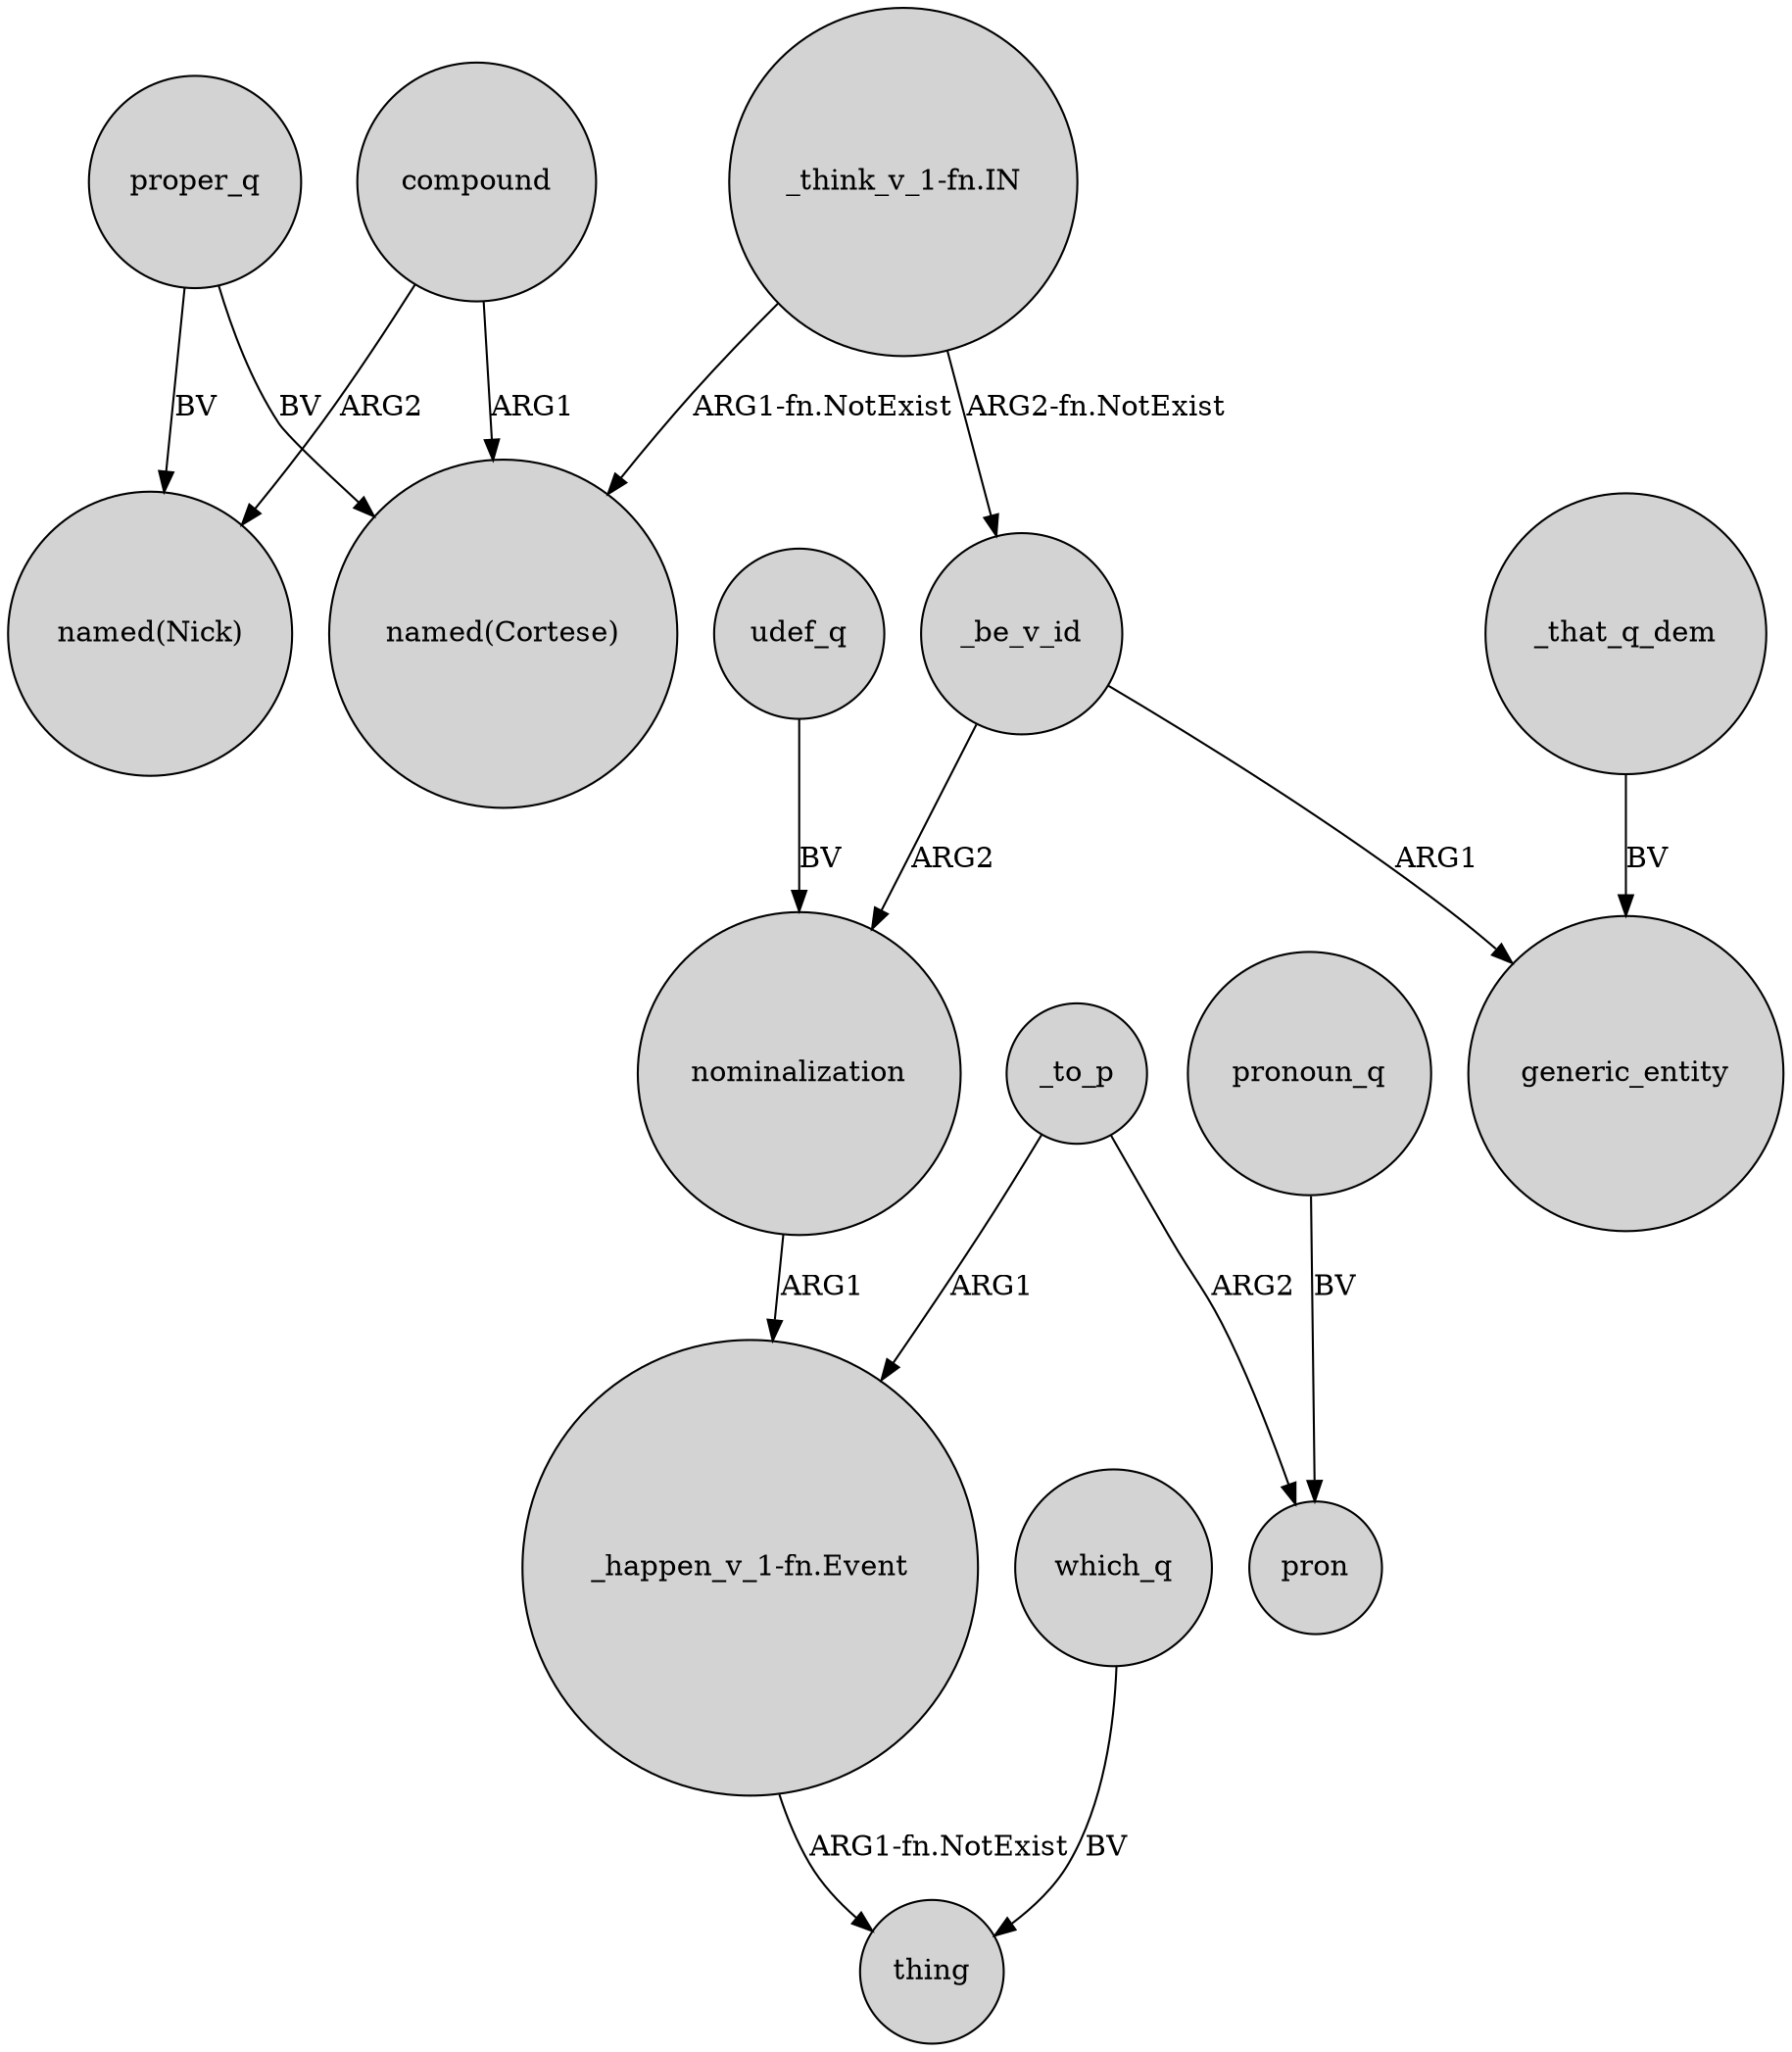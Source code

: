 digraph {
	node [shape=circle style=filled]
	compound -> "named(Nick)" [label=ARG2]
	nominalization -> "_happen_v_1-fn.Event" [label=ARG1]
	proper_q -> "named(Nick)" [label=BV]
	proper_q -> "named(Cortese)" [label=BV]
	_be_v_id -> generic_entity [label=ARG1]
	pronoun_q -> pron [label=BV]
	"_happen_v_1-fn.Event" -> thing [label="ARG1-fn.NotExist"]
	_to_p -> "_happen_v_1-fn.Event" [label=ARG1]
	_that_q_dem -> generic_entity [label=BV]
	_be_v_id -> nominalization [label=ARG2]
	_to_p -> pron [label=ARG2]
	compound -> "named(Cortese)" [label=ARG1]
	udef_q -> nominalization [label=BV]
	"_think_v_1-fn.IN" -> _be_v_id [label="ARG2-fn.NotExist"]
	which_q -> thing [label=BV]
	"_think_v_1-fn.IN" -> "named(Cortese)" [label="ARG1-fn.NotExist"]
}
